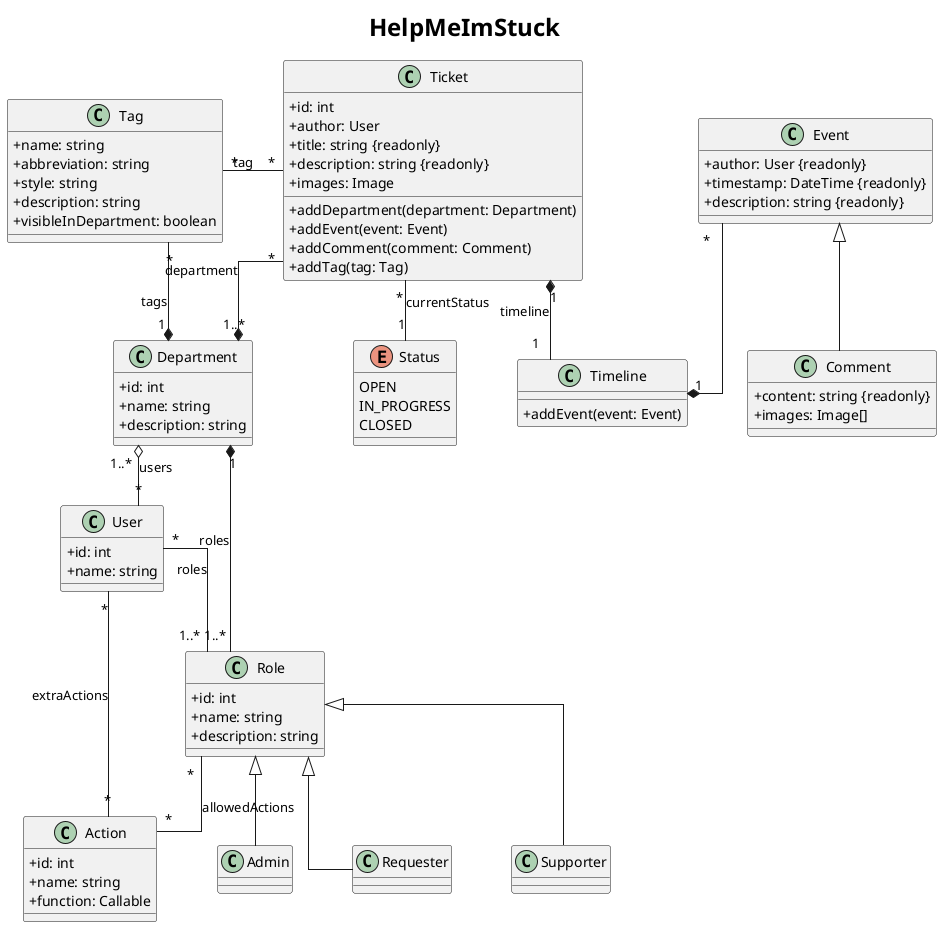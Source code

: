 @startuml classDiagram_HelpMe
'straight lines
skinparam linetype ortho
'skinparam linetype polyline
'skinparam style strictuml
'no wierd attribute icons
skinparam classAttributeIconSize 0
'left to right direction
'height increase
skinparam ranksep 60
'width by increasing node distance
skinparam nodesep 60
'skinparam PackageStyle 60
skinparam packageStyle Rectangle
<style>
package {
    Padding 60
}
</style>


skinparam TitleFontSize 24
title HelpMeImStuck

class Tag{
    + name: string
    + abbreviation: string
    + style: string
    + description: string
    + visibleInDepartment: boolean
}

class Department{
    + id: int
    + name: string
    + description: string
}
class User {
    + id: int
    + name: string
}


class Role{
    + id: int
    + name: string
    + description: string
}
class Action {
    + id: int
    + name: string
    + function: Callable
}

class Admin {
/'
    --example Actions--
    + createUser(name: string, roles: Role[])
    + deleteUser(user: User)
    + modifyUser(user: User)
    + createRole(role: Role)
    + modifyRole(role: Role)
    + createDepartment(name: string)
    + deleteDepartment(department: Department)
    '/
}
class Requester {
}
class Supporter {
}
class Ticket{
    + id: int
    + author: User
    + title: string {readonly}
    + description: string {readonly}
    + images: Image
    + addDepartment(department: Department)
    + addEvent(event: Event)
    + addComment(comment: Comment)
    + addTag(tag: Tag)
}
enum Status{
    OPEN
    IN_PROGRESS
    CLOSED
}
class Event {
    + author: User {readonly}
    + timestamp: DateTime {readonly}
    + description: string {readonly}
}

class Comment {
    '+ author: User {readonly}
    '+ timestamp: DateTime {readonly}
    + content: string {readonly}
    + images: Image[]
}

class Timeline {
    '+ events: Event[]
    + addEvent(event: Event)
}

Comment -u-|> Event
Requester -u-|> Role
Supporter -u-|> Role
Admin -u-|> Role

User "*" -- "1..*" Role : roles
User "*" -- "*" Action : extraActions
'User "1" o-- "*" Ticket : author
'User "*" -- "*" Ticket : work on 
'User "1" -- "*" Event : create Event
'Permission "*" -- "1..*" Action : allowedActions
Role "*" -- "*" Action : allowedActions
Department "1..*" o-- "*" User : users
Department "1" *-- "1..*" Role : roles
Department "1" *-- "*" Tag : tags
'Ticket "0..*" -- "1..*" User 
Ticket "1" *-d- "1" Timeline : timeline
Ticket "*" -d- "1" Status : currentStatus
Ticket "*" -d-* "1..*" Department : department
'Ticket "1" *-- "*" Image
Ticket "*" -l- "*" Tag : tag
'TicketHandler "1" -- "0..*" Ticket
'Comment "1" *-- "*" Image
Event "*" --* "1" Timeline

@enduml
